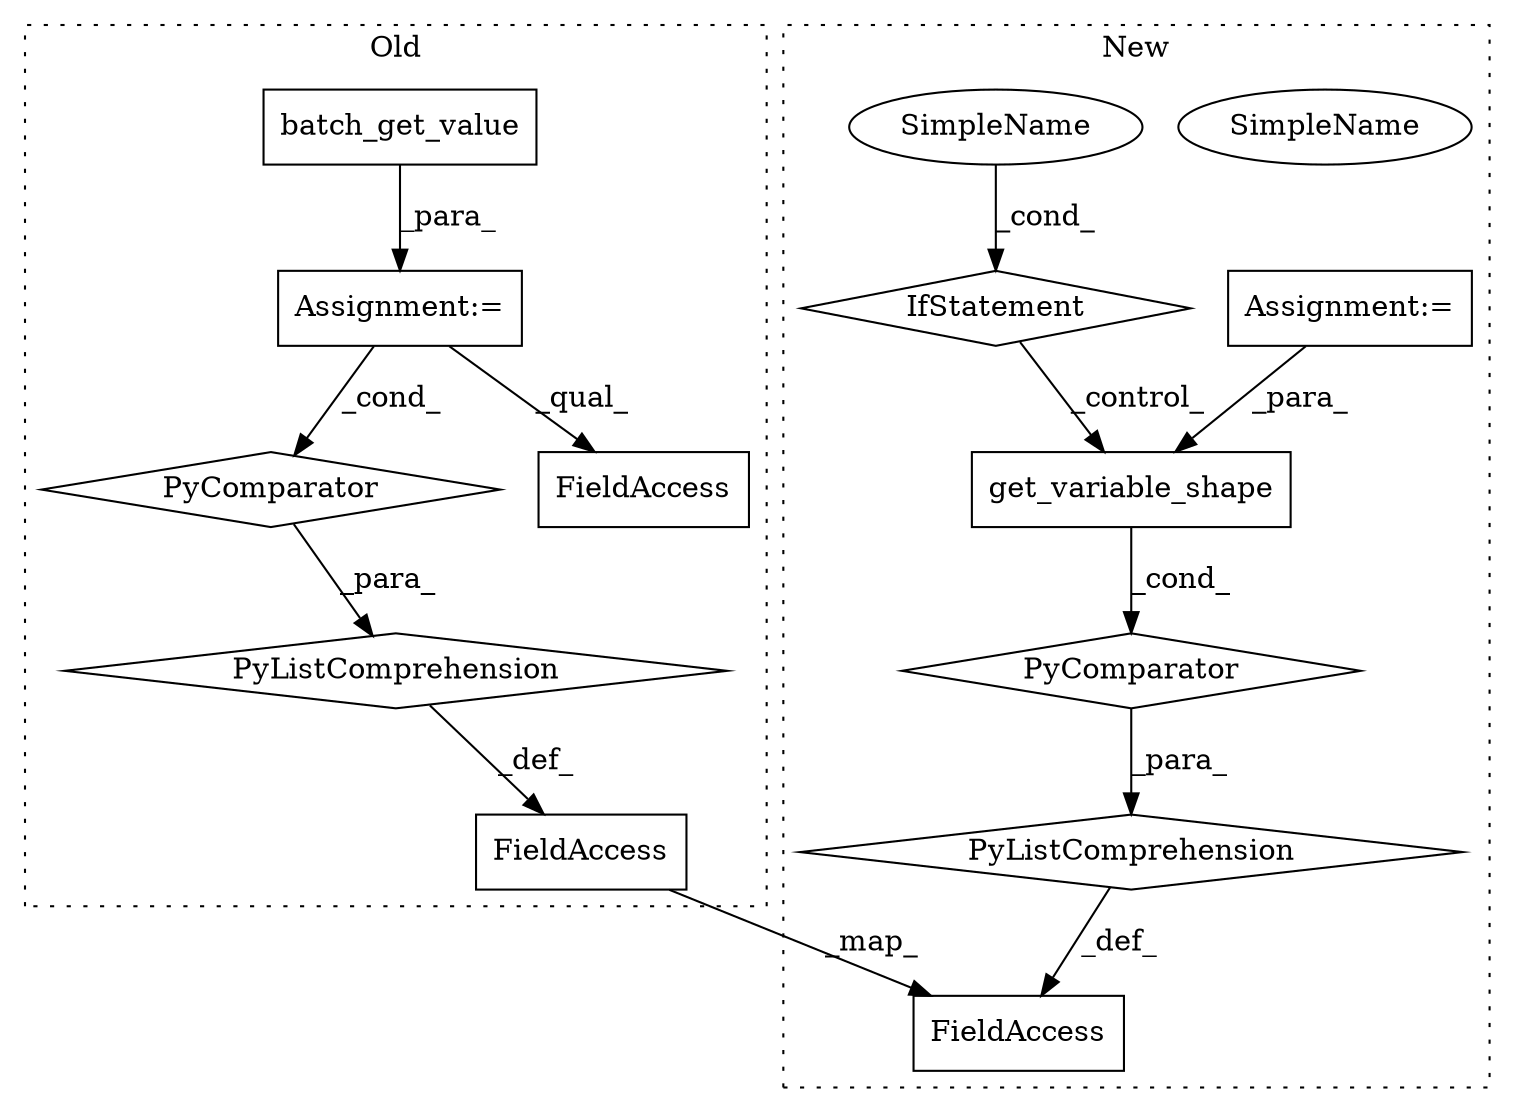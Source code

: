 digraph G {
subgraph cluster0 {
1 [label="batch_get_value" a="32" s="4872,4894" l="16,1" shape="box"];
3 [label="PyComparator" a="113" s="4857" l="47" shape="diamond"];
4 [label="FieldAccess" a="22" s="4792" l="7" shape="box"];
10 [label="PyListComprehension" a="109" s="4792" l="120" shape="diamond"];
11 [label="Assignment:=" a="7" s="4857" l="47" shape="box"];
13 [label="FieldAccess" a="22" s="5043" l="12" shape="box"];
label = "Old";
style="dotted";
}
subgraph cluster1 {
2 [label="IfStatement" a="25" s="4868" l="22" shape="diamond"];
5 [label="get_variable_shape" a="32" s="4789,4809" l="19,1" shape="box"];
6 [label="PyComparator" a="113" s="4868" l="22" shape="diamond"];
7 [label="SimpleName" a="42" s="4885" l="5" shape="ellipse"];
8 [label="PyListComprehension" a="109" s="4781" l="117" shape="diamond"];
9 [label="Assignment:=" a="7" s="4868" l="22" shape="box"];
12 [label="FieldAccess" a="22" s="5029" l="12" shape="box"];
14 [label="SimpleName" a="42" s="4885" l="5" shape="ellipse"];
label = "New";
style="dotted";
}
1 -> 11 [label="_para_"];
2 -> 5 [label="_control_"];
3 -> 10 [label="_para_"];
5 -> 6 [label="_cond_"];
6 -> 8 [label="_para_"];
8 -> 12 [label="_def_"];
9 -> 5 [label="_para_"];
10 -> 13 [label="_def_"];
11 -> 4 [label="_qual_"];
11 -> 3 [label="_cond_"];
13 -> 12 [label="_map_"];
14 -> 2 [label="_cond_"];
}